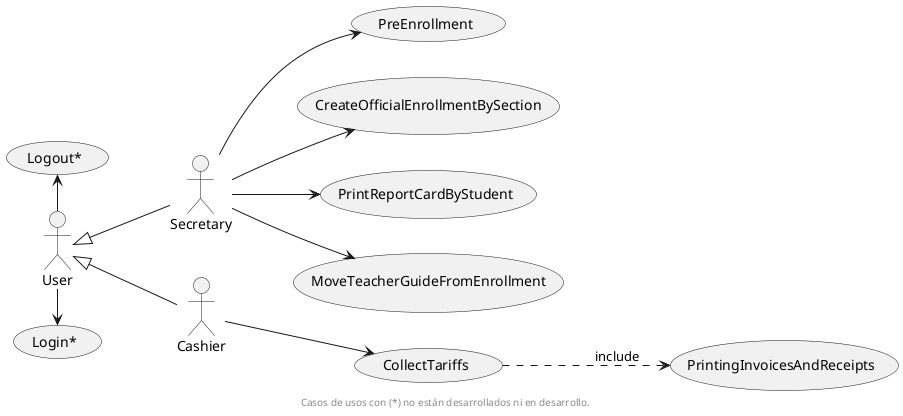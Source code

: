 @startuml
'skinparam BackgroundColor transparent
left to right direction

actor User
actor Secretary
actor Cashier

User <|-- Secretary
User <|-- Cashier

usecase "Login*"
usecase "Logout*"

usecase PreEnrollment
usecase CreateOfficialEnrollmentBySection
usecase PrintingInvoicesAndReceipts
usecase PrintReportCardByStudent
usecase MoveTeacherGuideFromEnrollment
usecase CollectTariffs

User -> "Login*"
User -left-> "Logout*"


Secretary --> PreEnrollment
Secretary --> CreateOfficialEnrollmentBySection
Secretary --> PrintReportCardByStudent
Secretary --> MoveTeacherGuideFromEnrollment

Cashier --> CollectTariffs

CollectTariffs ..> PrintingInvoicesAndReceipts: include

footer Casos de usos con (*) no están desarrollados ni en desarrollo.

@enduml